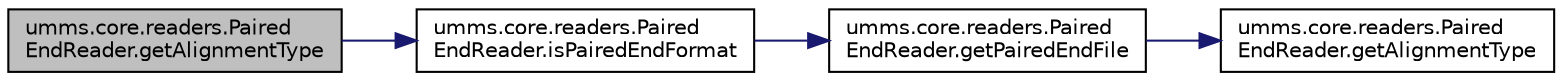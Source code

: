 digraph "umms.core.readers.PairedEndReader.getAlignmentType"
{
  edge [fontname="Helvetica",fontsize="10",labelfontname="Helvetica",labelfontsize="10"];
  node [fontname="Helvetica",fontsize="10",shape=record];
  rankdir="LR";
  Node1 [label="umms.core.readers.Paired\lEndReader.getAlignmentType",height=0.2,width=0.4,color="black", fillcolor="grey75", style="filled" fontcolor="black"];
  Node1 -> Node2 [color="midnightblue",fontsize="10",style="solid",fontname="Helvetica"];
  Node2 [label="umms.core.readers.Paired\lEndReader.isPairedEndFormat",height=0.2,width=0.4,color="black", fillcolor="white", style="filled",URL="$classumms_1_1core_1_1readers_1_1_paired_end_reader.html#a90d2c33b061d7e411d931933247ab9c3"];
  Node2 -> Node3 [color="midnightblue",fontsize="10",style="solid",fontname="Helvetica"];
  Node3 [label="umms.core.readers.Paired\lEndReader.getPairedEndFile",height=0.2,width=0.4,color="black", fillcolor="white", style="filled",URL="$classumms_1_1core_1_1readers_1_1_paired_end_reader.html#afaaf969aed6aaa75928ba7e6e17586e7"];
  Node3 -> Node4 [color="midnightblue",fontsize="10",style="solid",fontname="Helvetica"];
  Node4 [label="umms.core.readers.Paired\lEndReader.getAlignmentType",height=0.2,width=0.4,color="black", fillcolor="white", style="filled",URL="$classumms_1_1core_1_1readers_1_1_paired_end_reader.html#a6ad57c4efb2f14b5639d384b39ef5ca9"];
}
